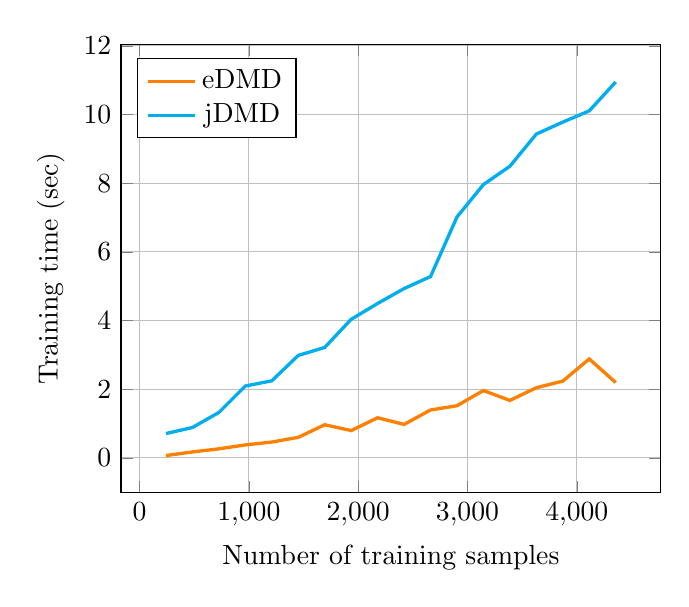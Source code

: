 % Recommended preamble:
\begin{tikzpicture}
\begin{axis}[xmajorgrids, ymajorgrids, xlabel={Number of training samples}, ylabel={Training time (sec)}, legend pos={north west}]
    \addplot+[no marks, very thick, orange]
        coordinates {
            (242,0.067)
            (484,0.172)
            (726,0.263)
            (968,0.377)
            (1210,0.46)
            (1452,0.598)
            (1694,0.964)
            (1936,0.795)
            (2178,1.168)
            (2420,0.974)
            (2662,1.394)
            (2904,1.518)
            (3146,1.961)
            (3388,1.673)
            (3630,2.042)
            (3872,2.235)
            (4114,2.88)
            (4356,2.195)
        }
        ;
    \addplot+[no marks, very thick, cyan]
        coordinates {
            (242,0.709)
            (484,0.884)
            (726,1.322)
            (968,2.093)
            (1210,2.244)
            (1452,2.983)
            (1694,3.215)
            (1936,4.035)
            (2178,4.496)
            (2420,4.93)
            (2662,5.28)
            (2904,7.015)
            (3146,7.96)
            (3388,8.492)
            (3630,9.43)
            (3872,9.778)
            (4114,10.105)
            (4356,10.947)
        }
        ;
    \legend{{eDMD},{jDMD}}
\end{axis}
\end{tikzpicture}
